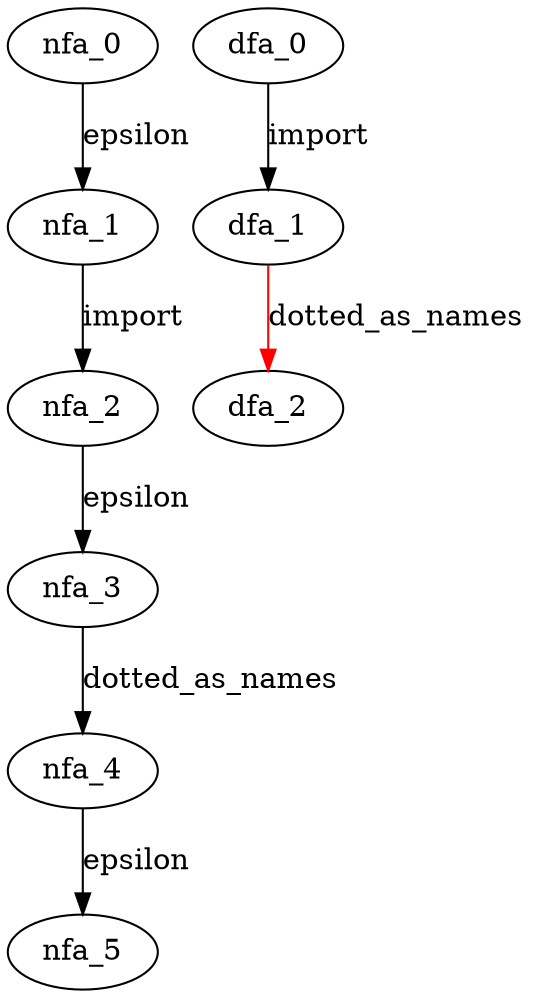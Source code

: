 digraph import_name {
 subgraph import_name_nfa {
  nfa_0->nfa_1[label=epsilon]
  nfa_1->nfa_2[label="import"]
  nfa_2->nfa_3[label=epsilon]
  nfa_3->nfa_4[label=dotted_as_names]
  nfa_4->nfa_5[label=epsilon]
  }
 subgraph import_name_dfa {
  dfa_0->dfa_1[label="import"]
  dfa_1->dfa_2[label=dotted_as_names,color=red]
  }
}
